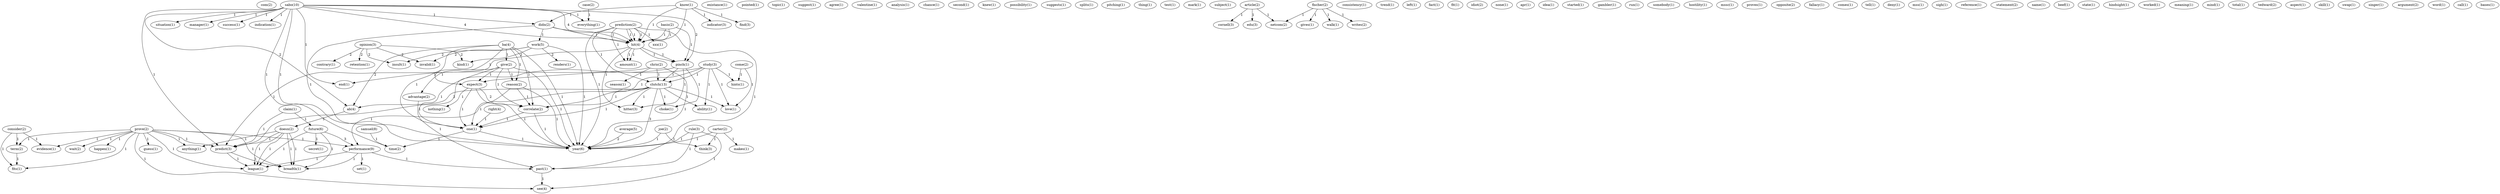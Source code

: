 digraph G {
  com [ label="com(2)" ];
  opinion [ label="opinion(3)" ];
  contrary [ label="contrary(1)" ];
  retention [ label="retention(1)" ];
  invalid [ label="invalid(1)" ];
  kind [ label="kind(1)" ];
  insult [ label="insult(1)" ];
  claim [ label="claim(1)" ];
  future [ label="future(6)" ];
  predict [ label="predict(3)" ];
  existance [ label="existance(1)" ];
  pinch [ label="pinch(1)" ];
  clutch [ label="clutch(13)" ];
  choke [ label="choke(1)" ];
  hitter [ label="hitter(3)" ];
  pointed [ label="pointed(1)" ];
  topic [ label="topic(1)" ];
  secret [ label="secret(1)" ];
  performance [ label="performance(9)" ];
  league [ label="league(1)" ];
  breadth [ label="breadth(1)" ];
  suggest [ label="suggest(1)" ];
  agree [ label="agree(1)" ];
  valentine [ label="valentine(1)" ];
  study [ label="study(3)" ];
  ability [ label="ability(1)" ];
  expect [ label="expect(3)" ];
  correlate [ label="correlate(2)" ];
  love [ label="love(1)" ];
  hints [ label="hints(1)" ];
  analysis [ label="analysis(1)" ];
  chance [ label="chance(1)" ];
  second [ label="second(1)" ];
  knew [ label="knew(1)" ];
  possibility [ label="possibility(1)" ];
  case [ label="case(2)" ];
  everything [ label="everything(1)" ];
  average [ label="average(5)" ];
  year [ label="year(6)" ];
  prediction [ label="prediction(2)" ];
  xxx [ label="xxx(1)" ];
  hit [ label="hit(2)" ];
  hit [ label="hit(2)" ];
  amount [ label="amount(1)" ];
  hit [ label="hit(4)" ];
  past [ label="past(1)" ];
  suggests [ label="suggests(1)" ];
  splits [ label="splits(1)" ];
  pitching [ label="pitching(1)" ];
  thing [ label="thing(1)" ];
  chris [ label="chris(2)" ];
  season [ label="season(1)" ];
  end [ label="end(1)" ];
  test [ label="test(1)" ];
  ba [ label="ba(4)" ];
  give [ label="give(2)" ];
  ab [ label="ab(4)" ];
  reason [ label="reason(2)" ];
  one [ label="one(1)" ];
  consider [ label="consider(2)" ];
  evidence [ label="evidence(1)" ];
  term [ label="term(2)" ];
  fits [ label="fits(1)" ];
  mark [ label="mark(1)" ];
  carter [ label="carter(2)" ];
  makes [ label="makes(1)" ];
  think [ label="think(3)" ];
  subject [ label="subject(1)" ];
  article [ label="article(2)" ];
  cornell [ label="cornell(3)" ];
  edu [ label="edu(3)" ];
  netcom [ label="netcom(2)" ];
  consistency [ label="consistency(1)" ];
  trend [ label="trend(1)" ];
  prove [ label="prove(2)" ];
  guess [ label="guess(1)" ];
  anything [ label="anything(1)" ];
  wait [ label="wait(2)" ];
  happen [ label="happen(1)" ];
  see [ label="see(4)" ];
  left [ label="left(1)" ];
  set [ label="set(1)" ];
  pinch [ label="pinch(1)" ];
  fact [ label="fact(1)" ];
  fit [ label="fit(1)" ];
  know [ label="know(1)" ];
  didn [ label="didn(2)" ];
  indicator [ label="indicator(3)" ];
  find [ label="find(3)" ];
  right [ label="right(4)" ];
  idiot [ label="idiot(2)" ];
  none [ label="none(1)" ];
  apr [ label="apr(1)" ];
  doesn [ label="doesn(1)" ];
  idea [ label="idea(1)" ];
  started [ label="started(1)" ];
  basis [ label="basis(2)" ];
  gambler [ label="gambler(1)" ];
  run [ label="run(1)" ];
  sabo [ label="sabo(1)" ];
  situation [ label="situation(1)" ];
  manager [ label="manager(1)" ];
  success [ label="success(1)" ];
  indication [ label="indication(1)" ];
  time [ label="time(2)" ];
  somebody [ label="somebody(1)" ];
  work [ label="work(5)" ];
  hostility [ label="hostility(1)" ];
  advantage [ label="advantage(2)" ];
  mssc [ label="mssc(1)" ];
  proves [ label="proves(1)" ];
  fischer [ label="fischer(2)" ];
  gives [ label="gives(1)" ];
  walk [ label="walk(1)" ];
  writes [ label="writes(2)" ];
  opposite [ label="opposite(2)" ];
  doesn [ label="doesn(2)" ];
  nothing [ label="nothing(1)" ];
  fallacy [ label="fallacy(1)" ];
  comes [ label="comes(1)" ];
  tell [ label="tell(1)" ];
  deny [ label="deny(1)" ];
  mss [ label="mss(1)" ];
  sigh [ label="sigh(1)" ];
  reference [ label="reference(1)" ];
  renders [ label="renders(1)" ];
  statement [ label="statement(2)" ];
  name [ label="name(1)" ];
  come [ label="come(2)" ];
  beef [ label="beef(1)" ];
  state [ label="state(1)" ];
  hindsight [ label="hindsight(1)" ];
  worked [ label="worked(1)" ];
  meaning [ label="meaning(1)" ];
  rule [ label="rule(3)" ];
  joe [ label="joe(2)" ];
  mind [ label="mind(1)" ];
  total [ label="total(1)" ];
  tedward [ label="tedward(2)" ];
  aspect [ label="aspect(1)" ];
  samuel [ label="samuel(8)" ];
  skill [ label="skill(1)" ];
  swap [ label="swap(1)" ];
  singer [ label="singer(1)" ];
  sabo [ label="sabo(10)" ];
  argument [ label="argument(2)" ];
  word [ label="word(1)" ];
  call [ label="call(1)" ];
  bases [ label="bases(1)" ];
  opinion -> contrary [ label="2" ];
  opinion -> retention [ label="2" ];
  opinion -> invalid [ label="2" ];
  opinion -> kind [ label="2" ];
  opinion -> insult [ label="2" ];
  claim -> future [ label="1" ];
  claim -> predict [ label="1" ];
  pinch -> clutch [ label="1" ];
  pinch -> choke [ label="1" ];
  pinch -> hitter [ label="1" ];
  pinch -> predict [ label="1" ];
  future -> secret [ label="1" ];
  future -> performance [ label="3" ];
  future -> league [ label="1" ];
  future -> breadth [ label="1" ];
  study -> clutch [ label="1" ];
  study -> ability [ label="1" ];
  study -> expect [ label="1" ];
  study -> correlate [ label="1" ];
  study -> love [ label="1" ];
  study -> hints [ label="1" ];
  case -> everything [ label="1" ];
  average -> year [ label="2" ];
  prediction -> clutch [ label="1" ];
  prediction -> xxx [ label="1" ];
  prediction -> hit [ label="1" ];
  prediction -> hit [ label="1" ];
  prediction -> amount [ label="1" ];
  prediction -> hit [ label="1" ];
  prediction -> year [ label="1" ];
  prediction -> past [ label="1" ];
  chris -> clutch [ label="1" ];
  chris -> season [ label="1" ];
  chris -> end [ label="1" ];
  chris -> year [ label="1" ];
  ba -> give [ label="1" ];
  ba -> ab [ label="2" ];
  ba -> expect [ label="1" ];
  ba -> reason [ label="1" ];
  ba -> correlate [ label="1" ];
  ba -> one [ label="1" ];
  ba -> year [ label="1" ];
  clutch -> choke [ label="1" ];
  clutch -> performance [ label="1" ];
  clutch -> ability [ label="1" ];
  clutch -> hitter [ label="1" ];
  clutch -> ab [ label="2" ];
  clutch -> correlate [ label="1" ];
  clutch -> one [ label="1" ];
  clutch -> love [ label="1" ];
  clutch -> year [ label="3" ];
  consider -> evidence [ label="1" ];
  consider -> term [ label="1" ];
  consider -> fits [ label="1" ];
  carter -> makes [ label="1" ];
  carter -> year [ label="1" ];
  carter -> think [ label="1" ];
  article -> cornell [ label="1" ];
  article -> edu [ label="1" ];
  article -> netcom [ label="1" ];
  prove -> performance [ label="1" ];
  prove -> guess [ label="1" ];
  prove -> evidence [ label="1" ];
  prove -> predict [ label="1" ];
  prove -> anything [ label="1" ];
  prove -> wait [ label="1" ];
  prove -> happen [ label="1" ];
  prove -> term [ label="1" ];
  prove -> fits [ label="1" ];
  prove -> league [ label="1" ];
  prove -> breadth [ label="1" ];
  prove -> see [ label="1" ];
  performance -> set [ label="1" ];
  performance -> league [ label="1" ];
  performance -> breadth [ label="1" ];
  performance -> past [ label="1" ];
  hit -> hitter [ label="1" ];
  hit -> predict [ label="1" ];
  hit -> pinch [ label="1" ];
  hit -> amount [ label="1" ];
  know -> didn [ label="1" ];
  know -> hit [ label="1" ];
  know -> indicator [ label="1" ];
  know -> hit [ label="1" ];
  know -> find [ label="1" ];
  right -> one [ label="1" ];
  doesn -> predict [ label="1" ];
  doesn -> anything [ label="1" ];
  doesn -> league [ label="1" ];
  doesn -> breadth [ label="1" ];
  basis -> hit [ label="1" ];
  basis -> pinch [ label="1" ];
  basis -> hit [ label="1" ];
  sabo -> didn [ label="1" ];
  sabo -> predict [ label="1" ];
  sabo -> situation [ label="1" ];
  sabo -> ab [ label="2" ];
  sabo -> everything [ label="1" ];
  sabo -> hit [ label="4" ];
  sabo -> manager [ label="1" ];
  sabo -> pinch [ label="2" ];
  sabo -> end [ label="1" ];
  sabo -> success [ label="1" ];
  sabo -> indication [ label="1" ];
  sabo -> hit [ label="4" ];
  sabo -> year [ label="1" ];
  sabo -> time [ label="1" ];
  didn -> hit [ label="1" ];
  didn -> work [ label="1" ];
  didn -> hit [ label="1" ];
  didn -> year [ label="1" ];
  predict -> league [ label="1" ];
  predict -> breadth [ label="1" ];
  give -> expect [ label="1" ];
  give -> reason [ label="1" ];
  give -> correlate [ label="1" ];
  give -> one [ label="1" ];
  give -> year [ label="1" ];
  give -> advantage [ label="1" ];
  fischer -> gives [ label="1" ];
  fischer -> walk [ label="1" ];
  fischer -> writes [ label="1" ];
  fischer -> netcom [ label="1" ];
  ab -> doesn [ label="1" ];
  expect -> nothing [ label="1" ];
  expect -> correlate [ label="2" ];
  expect -> one [ label="1" ];
  expect -> year [ label="1" ];
  hit -> pinch [ label="1" ];
  hit -> amount [ label="1" ];
  work -> renders [ label="2" ];
  work -> year [ label="1" ];
  work -> invalid [ label="2" ];
  work -> kind [ label="2" ];
  work -> insult [ label="2" ];
  term -> fits [ label="1" ];
  come -> love [ label="1" ];
  come -> hints [ label="1" ];
  doesn -> league [ label="1" ];
  doesn -> breadth [ label="1" ];
  reason -> correlate [ label="1" ];
  reason -> one [ label="1" ];
  reason -> year [ label="1" ];
  correlate -> one [ label="1" ];
  correlate -> year [ label="1" ];
  one -> year [ label="1" ];
  one -> time [ label="1" ];
  rule -> year [ label="1" ];
  rule -> past [ label="1" ];
  rule -> see [ label="1" ];
  joe -> year [ label="1" ];
  joe -> think [ label="1" ];
  advantage -> past [ label="1" ];
  past -> see [ label="1" ];
  samuel -> time [ label="1" ];
}
